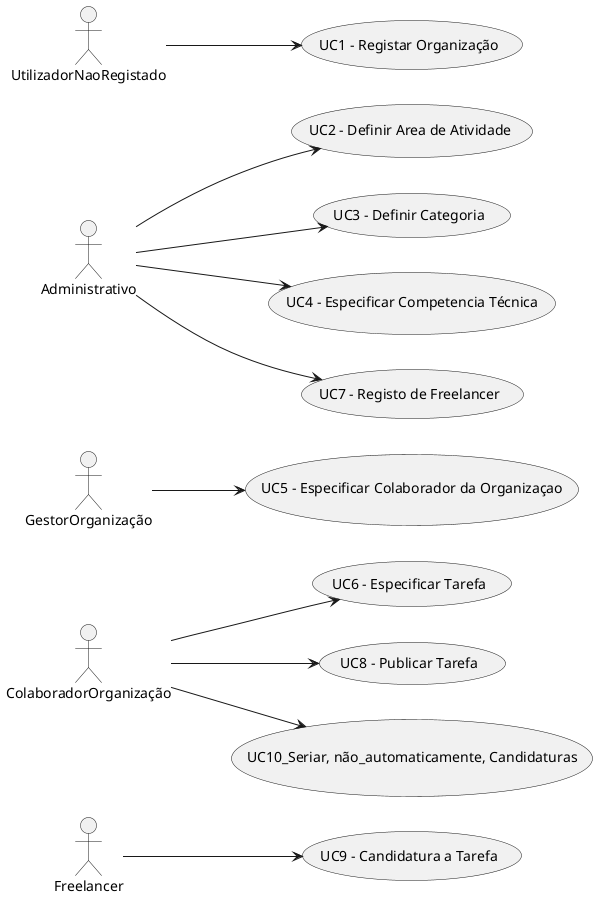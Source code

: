 @startuml

left to right direction 
actor Freelancer
actor ColaboradorOrganização
actor GestorOrganização
actor Administrativo
actor UtilizadorNaoRegistado




Freelancer --> (UC9 - Candidatura a Tarefa)
ColaboradorOrganização --> (UC6 - Especificar Tarefa)
ColaboradorOrganização --> (UC8 - Publicar Tarefa)
ColaboradorOrganização --> (UC10_Seriar, não_automaticamente, Candidaturas)
GestorOrganização --> (UC5 - Especificar Colaborador da Organizaçao)
Administrativo --> (UC2 - Definir Area de Atividade)
Administrativo --> (UC3 - Definir Categoria)
Administrativo --> (UC4 - Especificar Competencia Técnica)
Administrativo --> (UC7 - Registo de Freelancer)
UtilizadorNaoRegistado --> (UC1 - Registar Organização)
@enduml